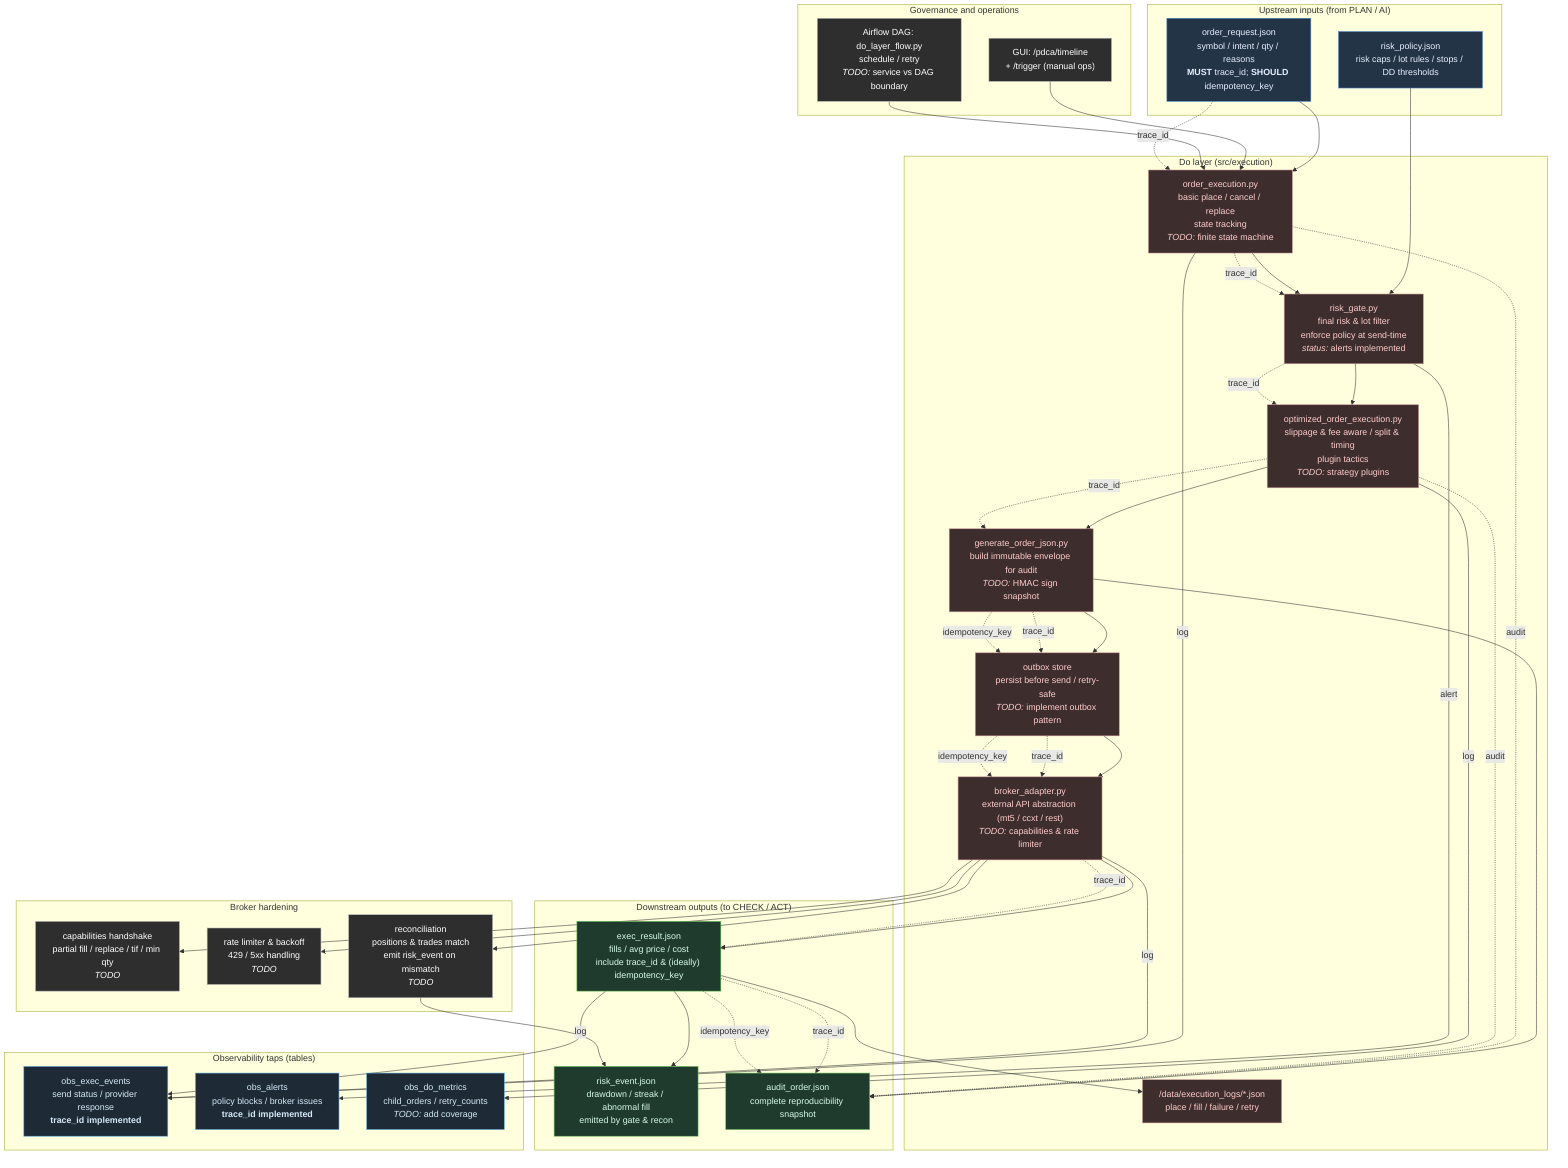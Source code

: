 flowchart TD

%% ====== styles (GitHub-safe) ======
classDef inputs fill:#243447,stroke:#4f86c6,color:#e6f0ff;
classDef do fill:#3d2d2d,stroke:#cc9999,color:#ffcccc;
classDef outputs fill:#1f3b2d,stroke:#6bbf59,color:#d7fbe8;
classDef gov fill:#2e2e2e,stroke:#b7b7b7,color:#ffffff;
classDef obs fill:#1e2a36,stroke:#5dade2,color:#d6eaf8;
classDef todo fill:#323232,stroke:#ff9f43,color:#ffd8a8;

%% ====== INPUTS from PLAN/AI ======
subgraph INPUTS ["Upstream inputs (from PLAN / AI)"]
  REQ["order_request.json<br/>symbol / intent / qty / reasons<br/><b>MUST</b> trace_id; <b>SHOULD</b> idempotency_key"]
  RISKPOL["risk_policy.json<br/>risk caps / lot rules / stops / DD thresholds"]
end

%% ====== DO layer ======
subgraph DO_LAYER ["Do layer (src/execution)"]
  ORDER["order_execution.py<br/>basic place / cancel / replace<br/>state tracking<br/><i>TODO:</i> finite state machine"]
  RISK_GATE["risk_gate.py<br/>final risk & lot filter<br/>enforce policy at send-time<br/><i>status:</i> alerts implemented"]
  OPT["optimized_order_execution.py<br/>slippage & fee aware / split & timing<br/>plugin tactics<br/><i>TODO:</i> strategy plugins"]
  GENJSON["generate_order_json.py<br/>build immutable envelope for audit<br/><i>TODO:</i> HMAC sign snapshot"]
  OUTBOX["outbox store<br/>persist before send / retry-safe<br/><i>TODO:</i> implement outbox pattern"]
  BROKER["broker_adapter.py<br/>external API abstraction (mt5 / ccxt / rest)<br/><i>TODO:</i> capabilities & rate limiter"]
  LOGFILE["/data/execution_logs/*.json<br/>place / fill / failure / retry"]
end

%% ====== OUTPUTS to CHECK / ACT ======
subgraph OUTPUTS ["Downstream outputs (to CHECK / ACT)"]
  EXECRES["exec_result.json<br/>fills / avg price / cost<br/>include trace_id & (ideally) idempotency_key"]
  ALERTSRC["risk_event.json<br/>drawdown / streak / abnormal fill<br/>emitted by gate & recon"]
  AUDIT["audit_order.json<br/>complete reproducibility snapshot"]
end

%% ====== GOVERNANCE / ORCHESTRATION ======
subgraph GOVERNANCE ["Governance and operations"]
  GUI_DO["GUI: /pdca/timeline<br/>+ /trigger (manual ops)"]
  DAG_DO["Airflow DAG: do_layer_flow.py<br/>schedule / retry<br/><i>TODO:</i> service vs DAG boundary"]
end

%% ====== OBSERVABILITY TAPS ======
subgraph OBS ["Observability taps (tables)"]
  OBS_EXEC["obs_exec_events<br/>send status / provider response<br/><b>trace_id implemented</b>"]
  OBS_ALT["obs_alerts<br/>policy blocks / broker issues<br/><b>trace_id implemented</b>"]
  OBS_DO["obs_do_metrics<br/>child_orders / retry_counts<br/><i>TODO:</i> add coverage"]
end

%% ====== AUX: broker hardening ======
subgraph AUX ["Broker hardening"]
  CAPS["capabilities handshake<br/>partial fill / replace / tif / min qty<br/><i>TODO</i>"]
  RLIM["rate limiter & backoff<br/>429 / 5xx handling<br/><i>TODO</i>"]
  RECON["reconciliation<br/>positions & trades match<br/>emit risk_event on mismatch<br/><i>TODO</i>"]
end

%% ====== FLOW ======
REQ --> ORDER
RISKPOL --> RISK_GATE
ORDER --> RISK_GATE
RISK_GATE --> OPT
OPT --> GENJSON
GENJSON --> OUTBOX
OUTBOX --> BROKER
BROKER --> EXECRES
EXECRES --> LOGFILE

%% ====== AUDIT PATHS ======
GENJSON --> AUDIT
ORDER -. audit .-> AUDIT
OPT -. audit .-> AUDIT

%% ====== GOVERNANCE LINKS ======
GUI_DO --> ORDER
DAG_DO --> ORDER

%% ====== DOWNSTREAM LINKS ======
EXECRES --> ALERTSRC

%% ====== OBS LINKS ======
ORDER -->|log| OBS_EXEC
RISK_GATE -->|alert| OBS_ALT
OPT -->|log| OBS_DO
BROKER -->|log| OBS_EXEC
EXECRES -->|log| OBS_EXEC

%% ====== AUX LINKS ======
BROKER --> CAPS
BROKER --> RLIM
BROKER --> RECON
RECON --> ALERTSRC

%% ====== IDENTITY / CORRELATION ======
REQ -. trace_id .-> ORDER
ORDER -. trace_id .-> RISK_GATE
RISK_GATE -. trace_id .-> OPT
OPT -. trace_id .-> GENJSON
GENJSON -. trace_id .-> OUTBOX
OUTBOX -. trace_id .-> BROKER
BROKER -. trace_id .-> EXECRES
EXECRES -. trace_id .-> AUDIT

%% ====== IDEMPOTENCY ======
GENJSON -. idempotency_key .-> OUTBOX
OUTBOX -. idempotency_key .-> BROKER
EXECRES -. idempotency_key .-> AUDIT

%% ====== class bindings ======
class REQ,RISKPOL inputs;
class ORDER,RISK_GATE,OPT,GENJSON,OUTBOX,BROKER,LOGFILE do;
class EXECRES,ALERTSRC,AUDIT outputs;
class GUI_DO,DAG_DO gov;
class OBS_EXEC,OBS_ALT,OBS_DO obs;
class CAPS,RLIM,RECON gov;